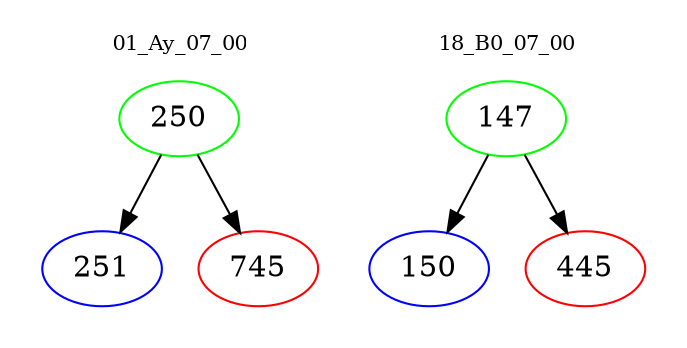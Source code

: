 digraph{
subgraph cluster_0 {
color = white
label = "01_Ay_07_00";
fontsize=10;
T0_250 [label="250", color="green"]
T0_250 -> T0_251 [color="black"]
T0_251 [label="251", color="blue"]
T0_250 -> T0_745 [color="black"]
T0_745 [label="745", color="red"]
}
subgraph cluster_1 {
color = white
label = "18_B0_07_00";
fontsize=10;
T1_147 [label="147", color="green"]
T1_147 -> T1_150 [color="black"]
T1_150 [label="150", color="blue"]
T1_147 -> T1_445 [color="black"]
T1_445 [label="445", color="red"]
}
}
